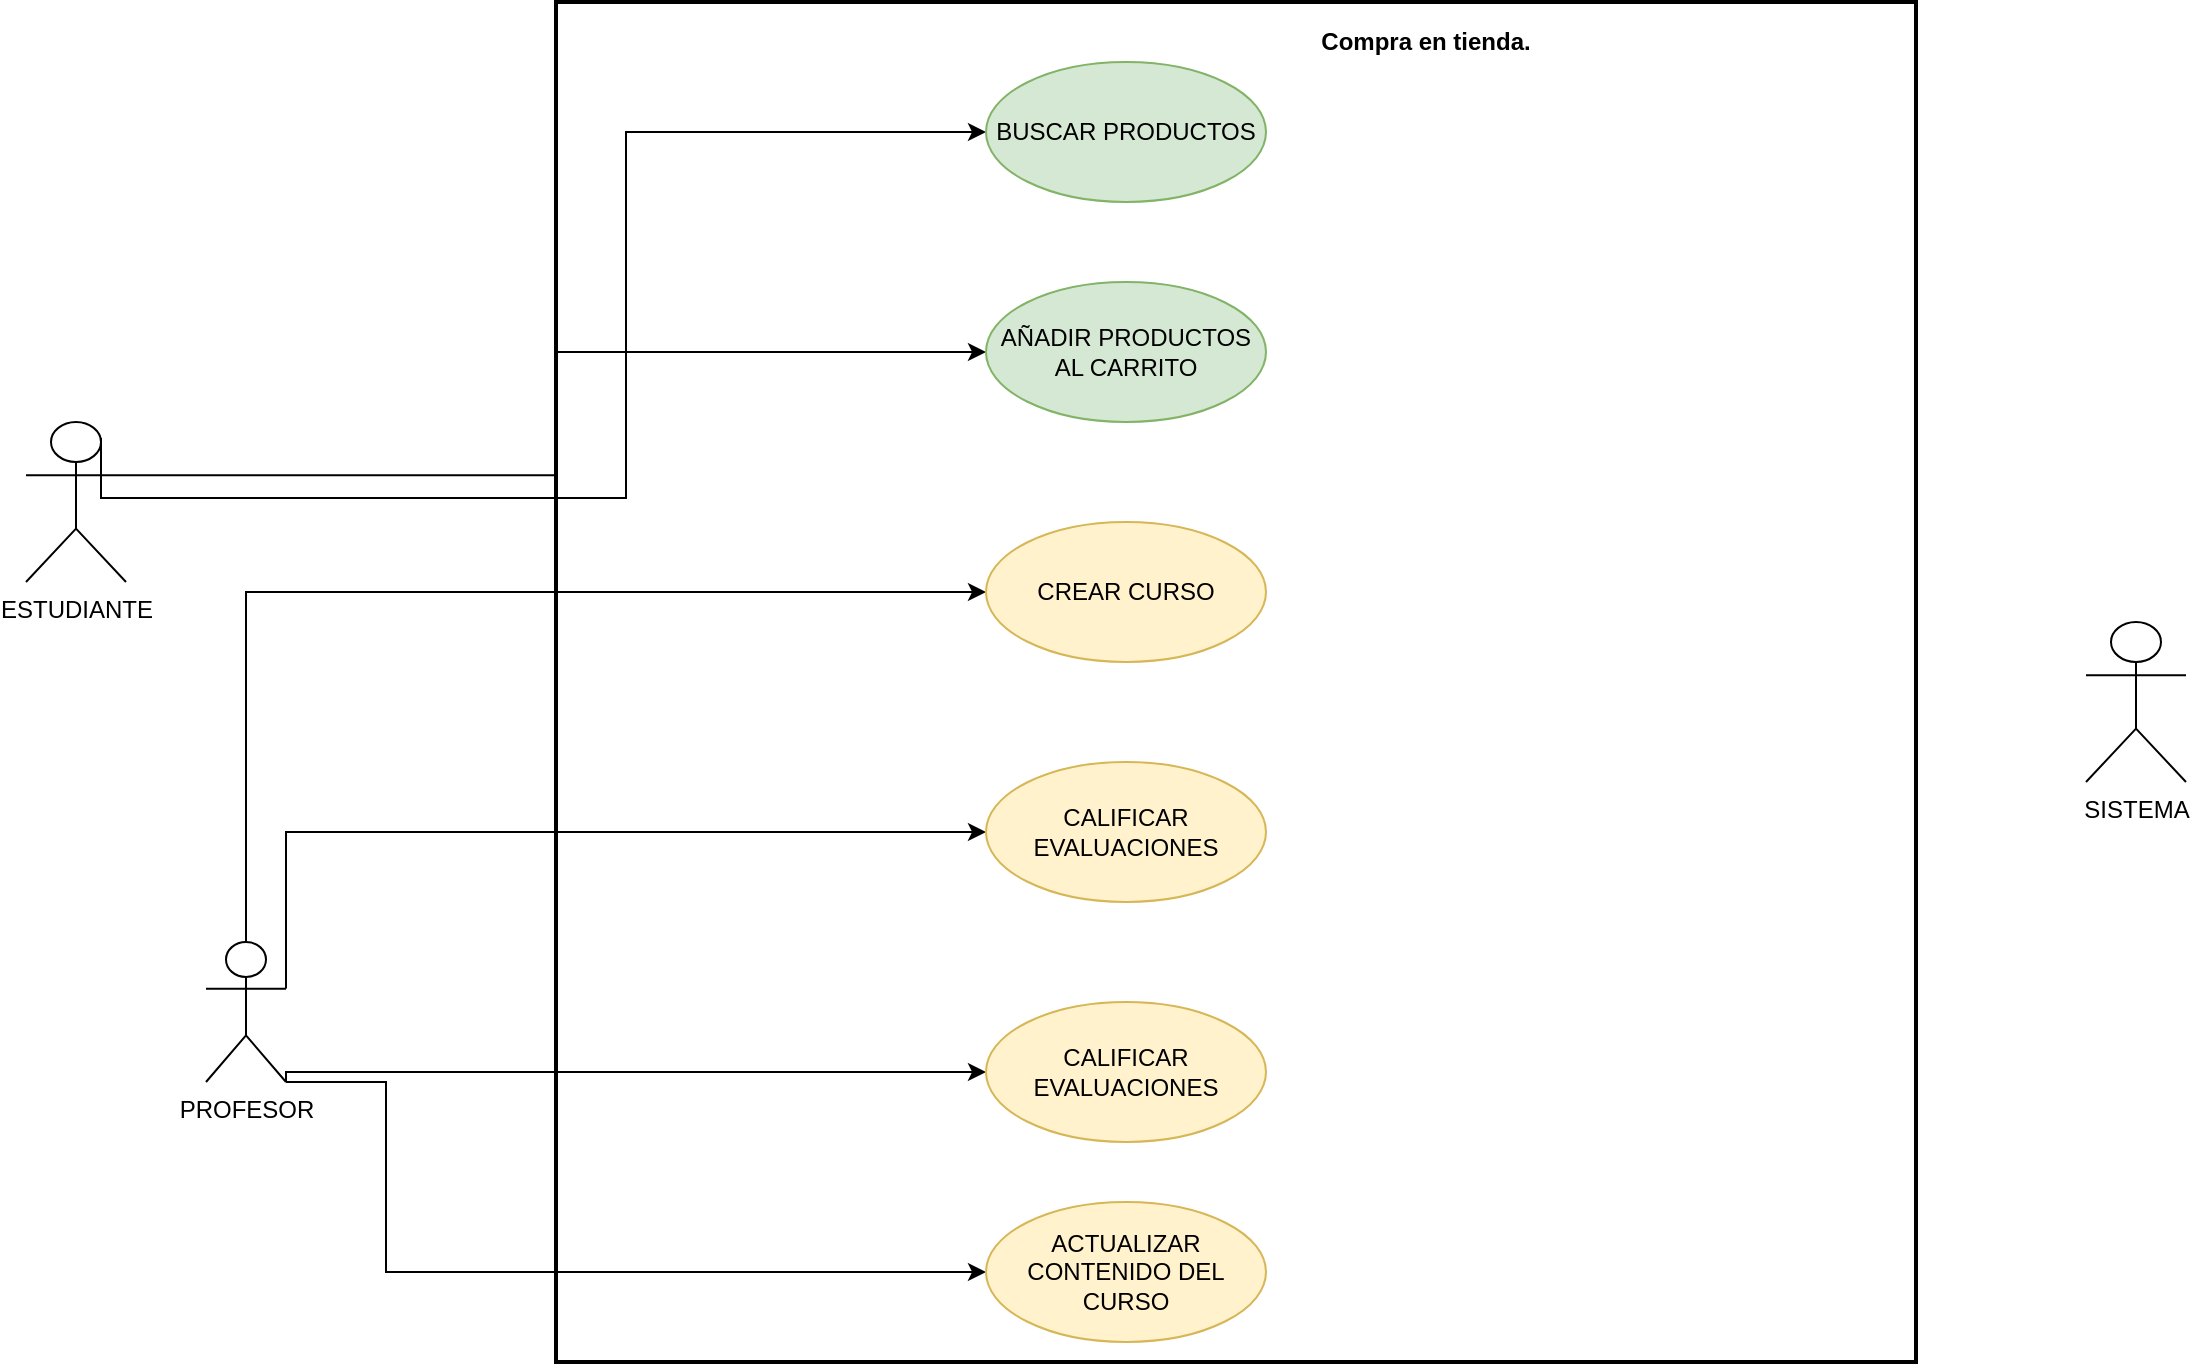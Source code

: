 <mxfile>
    <diagram name="Página-1" id="quOFpwzGg_t2mJeXDZb7">
        <mxGraphModel dx="936" dy="531" grid="1" gridSize="10" guides="1" tooltips="1" connect="1" arrows="1" fold="1" page="1" pageScale="1" pageWidth="1169" pageHeight="1654" math="0" shadow="0">
            <root>
                <mxCell id="0"/>
                <mxCell id="1" parent="0"/>
                <mxCell id="o_IoWh3dbLJrlLXt5_01-1" value="" style="whiteSpace=wrap;html=1;aspect=fixed;fillColor=none;strokeWidth=2;" parent="1" vertex="1">
                    <mxGeometry x="285" y="90" width="680" height="680" as="geometry"/>
                </mxCell>
                <mxCell id="o_IoWh3dbLJrlLXt5_01-2" style="edgeStyle=orthogonalEdgeStyle;rounded=0;orthogonalLoop=1;jettySize=auto;html=1;exitX=0.75;exitY=0.1;exitDx=0;exitDy=0;exitPerimeter=0;entryX=0;entryY=0.5;entryDx=0;entryDy=0;" parent="1" source="o_IoWh3dbLJrlLXt5_01-6" target="o_IoWh3dbLJrlLXt5_01-10" edge="1">
                    <mxGeometry relative="1" as="geometry">
                        <Array as="points">
                            <mxPoint x="320" y="338"/>
                            <mxPoint x="320" y="155"/>
                        </Array>
                    </mxGeometry>
                </mxCell>
                <mxCell id="o_IoWh3dbLJrlLXt5_01-3" style="edgeStyle=orthogonalEdgeStyle;rounded=0;orthogonalLoop=1;jettySize=auto;html=1;exitX=0.5;exitY=0;exitDx=0;exitDy=0;exitPerimeter=0;entryX=0;entryY=0.5;entryDx=0;entryDy=0;" parent="1" source="o_IoWh3dbLJrlLXt5_01-8" target="o_IoWh3dbLJrlLXt5_01-12" edge="1">
                    <mxGeometry relative="1" as="geometry"/>
                </mxCell>
                <mxCell id="o_IoWh3dbLJrlLXt5_01-4" style="edgeStyle=orthogonalEdgeStyle;rounded=0;orthogonalLoop=1;jettySize=auto;html=1;exitX=1;exitY=0.333;exitDx=0;exitDy=0;exitPerimeter=0;entryX=0;entryY=0.5;entryDx=0;entryDy=0;" parent="1" source="o_IoWh3dbLJrlLXt5_01-6" target="o_IoWh3dbLJrlLXt5_01-9" edge="1">
                    <mxGeometry relative="1" as="geometry"/>
                </mxCell>
                <mxCell id="o_IoWh3dbLJrlLXt5_01-5" style="edgeStyle=orthogonalEdgeStyle;rounded=0;orthogonalLoop=1;jettySize=auto;html=1;exitX=1;exitY=0.333;exitDx=0;exitDy=0;exitPerimeter=0;entryX=0;entryY=0.5;entryDx=0;entryDy=0;" parent="1" source="o_IoWh3dbLJrlLXt5_01-8" target="o_IoWh3dbLJrlLXt5_01-11" edge="1">
                    <mxGeometry relative="1" as="geometry">
                        <Array as="points">
                            <mxPoint x="150" y="505"/>
                        </Array>
                    </mxGeometry>
                </mxCell>
                <mxCell id="o_IoWh3dbLJrlLXt5_01-6" value="ESTUDIANTE&lt;div&gt;&lt;br&gt;&lt;/div&gt;" style="shape=umlActor;html=1;verticalLabelPosition=bottom;verticalAlign=top;align=center;" parent="1" vertex="1">
                    <mxGeometry x="20" y="300" width="50" height="80" as="geometry"/>
                </mxCell>
                <mxCell id="o_IoWh3dbLJrlLXt5_01-7" style="edgeStyle=orthogonalEdgeStyle;rounded=0;orthogonalLoop=1;jettySize=auto;html=1;exitX=1;exitY=1;exitDx=0;exitDy=0;exitPerimeter=0;entryX=0;entryY=0.5;entryDx=0;entryDy=0;" parent="1" source="o_IoWh3dbLJrlLXt5_01-8" target="o_IoWh3dbLJrlLXt5_01-13" edge="1">
                    <mxGeometry relative="1" as="geometry">
                        <Array as="points">
                            <mxPoint x="150" y="625"/>
                        </Array>
                    </mxGeometry>
                </mxCell>
                <mxCell id="o_IoWh3dbLJrlLXt5_01-20" style="edgeStyle=orthogonalEdgeStyle;rounded=0;orthogonalLoop=1;jettySize=auto;html=1;exitX=1;exitY=1;exitDx=0;exitDy=0;exitPerimeter=0;entryX=0;entryY=0.5;entryDx=0;entryDy=0;" parent="1" source="o_IoWh3dbLJrlLXt5_01-8" target="o_IoWh3dbLJrlLXt5_01-19" edge="1">
                    <mxGeometry relative="1" as="geometry">
                        <Array as="points">
                            <mxPoint x="200" y="630"/>
                            <mxPoint x="200" y="725"/>
                        </Array>
                    </mxGeometry>
                </mxCell>
                <mxCell id="o_IoWh3dbLJrlLXt5_01-8" value="&lt;div&gt;PROFESOR&lt;/div&gt;" style="shape=umlActor;html=1;verticalLabelPosition=bottom;verticalAlign=top;align=center;" parent="1" vertex="1">
                    <mxGeometry x="110" y="560" width="40" height="70" as="geometry"/>
                </mxCell>
                <mxCell id="o_IoWh3dbLJrlLXt5_01-9" value="AÑADIR PRODUCTOS AL CARRITO" style="ellipse;whiteSpace=wrap;html=1;fillColor=#d5e8d4;strokeColor=#82b366;" parent="1" vertex="1">
                    <mxGeometry x="500" y="230" width="140" height="70" as="geometry"/>
                </mxCell>
                <mxCell id="o_IoWh3dbLJrlLXt5_01-10" value="BUSCAR PRODUCTOS" style="ellipse;whiteSpace=wrap;html=1;fillColor=#d5e8d4;strokeColor=#82b366;" parent="1" vertex="1">
                    <mxGeometry x="500" y="120" width="140" height="70" as="geometry"/>
                </mxCell>
                <mxCell id="o_IoWh3dbLJrlLXt5_01-11" value="CALIFICAR EVALUACIONES" style="ellipse;whiteSpace=wrap;html=1;fillColor=#fff2cc;strokeColor=#d6b656;" parent="1" vertex="1">
                    <mxGeometry x="500" y="470" width="140" height="70" as="geometry"/>
                </mxCell>
                <mxCell id="o_IoWh3dbLJrlLXt5_01-12" value="CREAR CURSO" style="ellipse;whiteSpace=wrap;html=1;fillColor=#fff2cc;strokeColor=#d6b656;" parent="1" vertex="1">
                    <mxGeometry x="500" y="350" width="140" height="70" as="geometry"/>
                </mxCell>
                <mxCell id="o_IoWh3dbLJrlLXt5_01-13" value="CALIFICAR EVALUACIONES" style="ellipse;whiteSpace=wrap;html=1;fillColor=#fff2cc;strokeColor=#d6b656;" parent="1" vertex="1">
                    <mxGeometry x="500" y="590" width="140" height="70" as="geometry"/>
                </mxCell>
                <mxCell id="o_IoWh3dbLJrlLXt5_01-19" value="ACTUALIZAR CONTENIDO DEL CURSO" style="ellipse;whiteSpace=wrap;html=1;fillColor=#fff2cc;strokeColor=#d6b656;" parent="1" vertex="1">
                    <mxGeometry x="500" y="690" width="140" height="70" as="geometry"/>
                </mxCell>
                <mxCell id="o_IoWh3dbLJrlLXt5_01-21" value="&lt;div&gt;SISTEMA&lt;/div&gt;" style="shape=umlActor;html=1;verticalLabelPosition=bottom;verticalAlign=top;align=center;" parent="1" vertex="1">
                    <mxGeometry x="1050" y="400" width="50" height="80" as="geometry"/>
                </mxCell>
                <mxCell id="2" value="&lt;b&gt;&lt;font color=&quot;#000000&quot;&gt;Compra en tienda.&lt;/font&gt;&lt;/b&gt;" style="rounded=0;whiteSpace=wrap;html=1;fillColor=none;strokeColor=none;" vertex="1" parent="1">
                    <mxGeometry x="660" y="100" width="120" height="20" as="geometry"/>
                </mxCell>
            </root>
        </mxGraphModel>
    </diagram>
</mxfile>